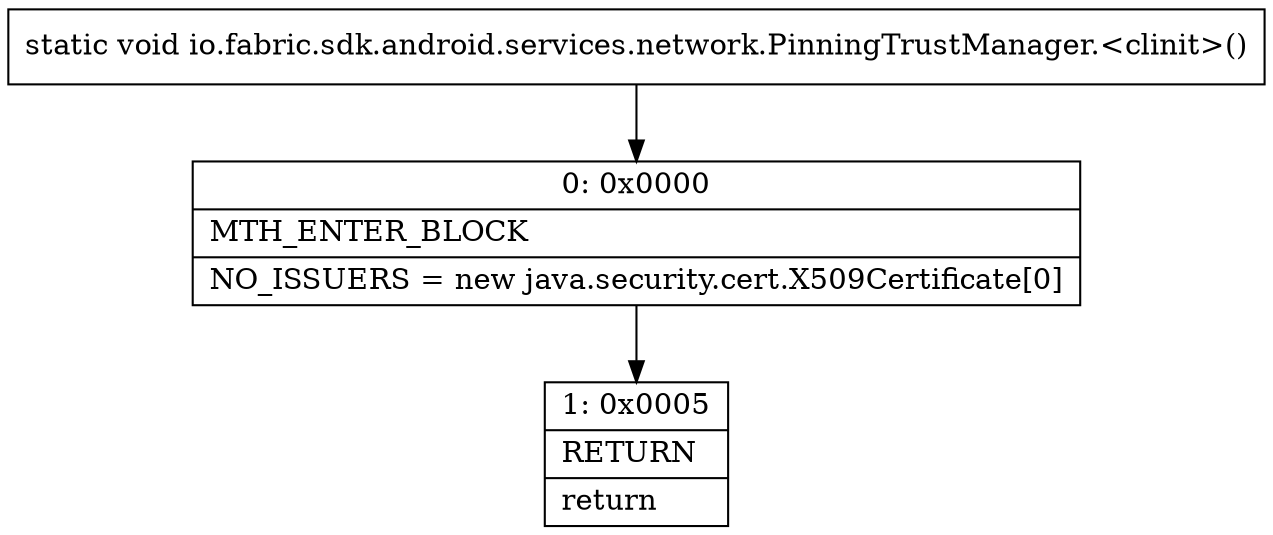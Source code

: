 digraph "CFG forio.fabric.sdk.android.services.network.PinningTrustManager.\<clinit\>()V" {
Node_0 [shape=record,label="{0\:\ 0x0000|MTH_ENTER_BLOCK\l|NO_ISSUERS = new java.security.cert.X509Certificate[0]\l}"];
Node_1 [shape=record,label="{1\:\ 0x0005|RETURN\l|return\l}"];
MethodNode[shape=record,label="{static void io.fabric.sdk.android.services.network.PinningTrustManager.\<clinit\>() }"];
MethodNode -> Node_0;
Node_0 -> Node_1;
}


